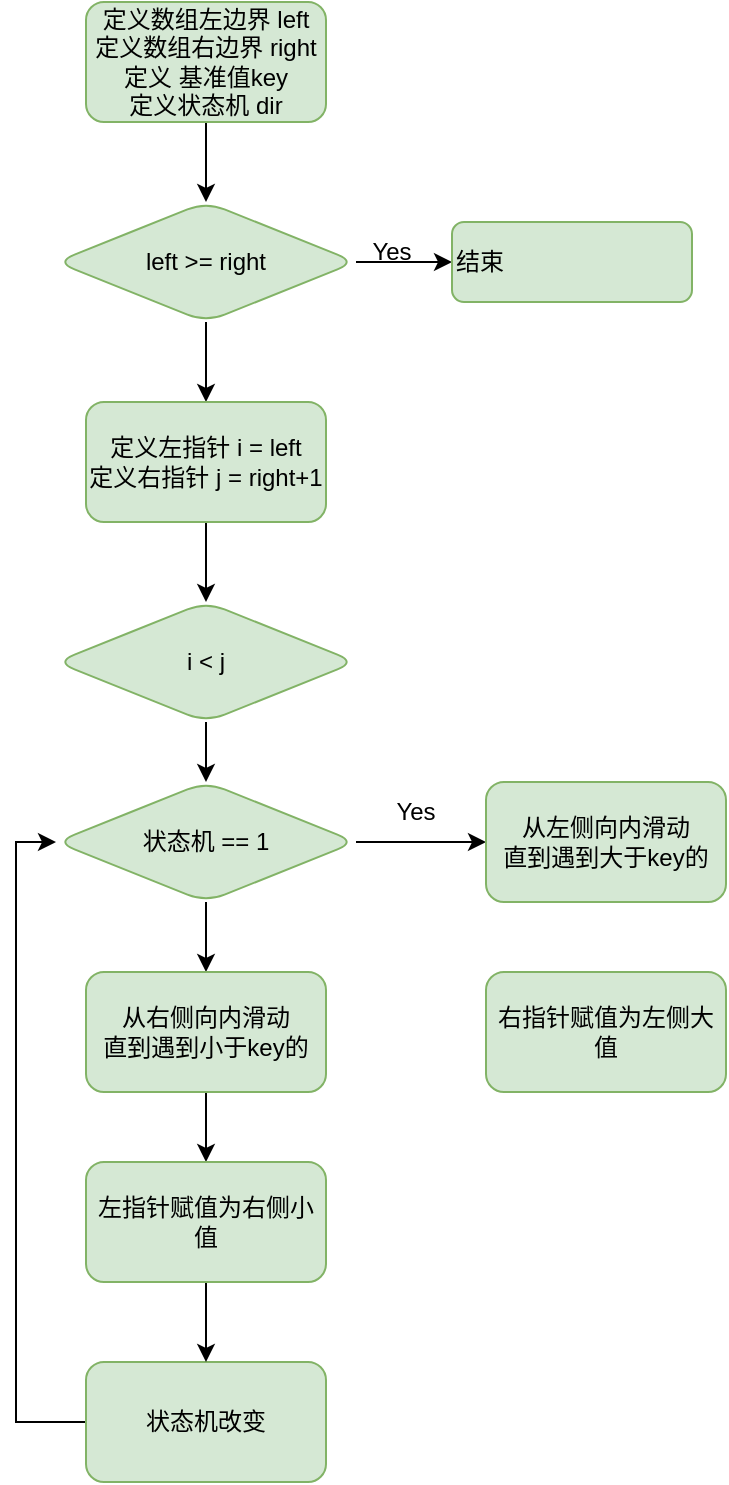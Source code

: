 <mxfile version="20.4.0" type="github">
  <diagram id="pLzJC6DhAOGXRpxhUOao" name="第 1 页">
    <mxGraphModel dx="539" dy="301" grid="1" gridSize="10" guides="1" tooltips="1" connect="1" arrows="1" fold="1" page="1" pageScale="1" pageWidth="827" pageHeight="1169" math="0" shadow="0">
      <root>
        <mxCell id="0" />
        <mxCell id="1" parent="0" />
        <mxCell id="Av3I7rMV_rS7ACH5wpMN-6" value="" style="edgeStyle=orthogonalEdgeStyle;rounded=0;orthogonalLoop=1;jettySize=auto;html=1;" edge="1" parent="1" source="Av3I7rMV_rS7ACH5wpMN-1" target="Av3I7rMV_rS7ACH5wpMN-3">
          <mxGeometry relative="1" as="geometry" />
        </mxCell>
        <mxCell id="Av3I7rMV_rS7ACH5wpMN-1" value="定义数组左边界 left&lt;br&gt;定义数组右边界&amp;nbsp;right&lt;br&gt;定义 基准值key&lt;br&gt;定义状态机 dir" style="rounded=1;whiteSpace=wrap;html=1;align=center;fillColor=#d5e8d4;strokeColor=#82b366;" vertex="1" parent="1">
          <mxGeometry x="70" y="70" width="120" height="60" as="geometry" />
        </mxCell>
        <mxCell id="Av3I7rMV_rS7ACH5wpMN-7" value="" style="edgeStyle=orthogonalEdgeStyle;rounded=0;orthogonalLoop=1;jettySize=auto;html=1;" edge="1" parent="1" source="Av3I7rMV_rS7ACH5wpMN-3" target="Av3I7rMV_rS7ACH5wpMN-5">
          <mxGeometry relative="1" as="geometry" />
        </mxCell>
        <mxCell id="Av3I7rMV_rS7ACH5wpMN-8" value="" style="edgeStyle=orthogonalEdgeStyle;rounded=0;orthogonalLoop=1;jettySize=auto;html=1;" edge="1" parent="1" source="Av3I7rMV_rS7ACH5wpMN-3" target="Av3I7rMV_rS7ACH5wpMN-4">
          <mxGeometry relative="1" as="geometry" />
        </mxCell>
        <mxCell id="Av3I7rMV_rS7ACH5wpMN-3" value="left &amp;gt;= right" style="rhombus;whiteSpace=wrap;html=1;align=center;fillColor=#d5e8d4;strokeColor=#82b366;rounded=1;" vertex="1" parent="1">
          <mxGeometry x="55" y="170" width="150" height="60" as="geometry" />
        </mxCell>
        <mxCell id="Av3I7rMV_rS7ACH5wpMN-12" value="" style="edgeStyle=orthogonalEdgeStyle;rounded=0;orthogonalLoop=1;jettySize=auto;html=1;" edge="1" parent="1" source="Av3I7rMV_rS7ACH5wpMN-4" target="Av3I7rMV_rS7ACH5wpMN-11">
          <mxGeometry relative="1" as="geometry" />
        </mxCell>
        <mxCell id="Av3I7rMV_rS7ACH5wpMN-4" value="定义左指针 i = left&lt;br&gt;定义右指针 j = right+1" style="rounded=1;whiteSpace=wrap;html=1;align=center;fillColor=#d5e8d4;strokeColor=#82b366;" vertex="1" parent="1">
          <mxGeometry x="70" y="270" width="120" height="60" as="geometry" />
        </mxCell>
        <mxCell id="Av3I7rMV_rS7ACH5wpMN-5" value="结束" style="rounded=1;whiteSpace=wrap;html=1;align=left;fillColor=#d5e8d4;strokeColor=#82b366;" vertex="1" parent="1">
          <mxGeometry x="253" y="180" width="120" height="40" as="geometry" />
        </mxCell>
        <mxCell id="Av3I7rMV_rS7ACH5wpMN-9" value="Yes" style="text;html=1;strokeColor=none;fillColor=none;align=center;verticalAlign=middle;whiteSpace=wrap;rounded=0;" vertex="1" parent="1">
          <mxGeometry x="193" y="180" width="60" height="30" as="geometry" />
        </mxCell>
        <mxCell id="Av3I7rMV_rS7ACH5wpMN-17" value="" style="edgeStyle=orthogonalEdgeStyle;rounded=0;orthogonalLoop=1;jettySize=auto;html=1;" edge="1" parent="1" source="Av3I7rMV_rS7ACH5wpMN-11" target="Av3I7rMV_rS7ACH5wpMN-13">
          <mxGeometry relative="1" as="geometry" />
        </mxCell>
        <mxCell id="Av3I7rMV_rS7ACH5wpMN-11" value="i &amp;lt; j" style="rhombus;whiteSpace=wrap;html=1;align=center;fillColor=#d5e8d4;strokeColor=#82b366;rounded=1;" vertex="1" parent="1">
          <mxGeometry x="55" y="370" width="150" height="60" as="geometry" />
        </mxCell>
        <mxCell id="Av3I7rMV_rS7ACH5wpMN-18" value="" style="edgeStyle=orthogonalEdgeStyle;rounded=0;orthogonalLoop=1;jettySize=auto;html=1;" edge="1" parent="1" source="Av3I7rMV_rS7ACH5wpMN-13" target="Av3I7rMV_rS7ACH5wpMN-15">
          <mxGeometry relative="1" as="geometry" />
        </mxCell>
        <mxCell id="Av3I7rMV_rS7ACH5wpMN-25" value="" style="edgeStyle=orthogonalEdgeStyle;rounded=0;orthogonalLoop=1;jettySize=auto;html=1;" edge="1" parent="1" source="Av3I7rMV_rS7ACH5wpMN-13" target="Av3I7rMV_rS7ACH5wpMN-20">
          <mxGeometry relative="1" as="geometry" />
        </mxCell>
        <mxCell id="Av3I7rMV_rS7ACH5wpMN-13" value="状态机 == 1" style="rhombus;whiteSpace=wrap;html=1;align=center;fillColor=#d5e8d4;strokeColor=#82b366;rounded=1;" vertex="1" parent="1">
          <mxGeometry x="55" y="460" width="150" height="60" as="geometry" />
        </mxCell>
        <mxCell id="Av3I7rMV_rS7ACH5wpMN-22" value="" style="edgeStyle=orthogonalEdgeStyle;rounded=0;orthogonalLoop=1;jettySize=auto;html=1;" edge="1" parent="1" source="Av3I7rMV_rS7ACH5wpMN-15" target="Av3I7rMV_rS7ACH5wpMN-21">
          <mxGeometry relative="1" as="geometry" />
        </mxCell>
        <mxCell id="Av3I7rMV_rS7ACH5wpMN-15" value="从右侧向内滑动&lt;br&gt;直到遇到小于key的" style="rounded=1;whiteSpace=wrap;html=1;align=center;fillColor=#d5e8d4;strokeColor=#82b366;" vertex="1" parent="1">
          <mxGeometry x="70" y="555" width="120" height="60" as="geometry" />
        </mxCell>
        <mxCell id="Av3I7rMV_rS7ACH5wpMN-24" style="edgeStyle=orthogonalEdgeStyle;rounded=0;orthogonalLoop=1;jettySize=auto;html=1;exitX=0;exitY=0.5;exitDx=0;exitDy=0;entryX=0;entryY=0.5;entryDx=0;entryDy=0;" edge="1" parent="1" source="Av3I7rMV_rS7ACH5wpMN-16" target="Av3I7rMV_rS7ACH5wpMN-13">
          <mxGeometry relative="1" as="geometry" />
        </mxCell>
        <mxCell id="Av3I7rMV_rS7ACH5wpMN-16" value="状态机改变" style="rounded=1;whiteSpace=wrap;html=1;align=center;fillColor=#d5e8d4;strokeColor=#82b366;" vertex="1" parent="1">
          <mxGeometry x="70" y="750" width="120" height="60" as="geometry" />
        </mxCell>
        <mxCell id="Av3I7rMV_rS7ACH5wpMN-20" value="从左侧向内滑动&lt;br&gt;直到遇到大于key的" style="rounded=1;whiteSpace=wrap;html=1;align=center;fillColor=#d5e8d4;strokeColor=#82b366;" vertex="1" parent="1">
          <mxGeometry x="270" y="460" width="120" height="60" as="geometry" />
        </mxCell>
        <mxCell id="Av3I7rMV_rS7ACH5wpMN-23" value="" style="edgeStyle=orthogonalEdgeStyle;rounded=0;orthogonalLoop=1;jettySize=auto;html=1;" edge="1" parent="1" source="Av3I7rMV_rS7ACH5wpMN-21" target="Av3I7rMV_rS7ACH5wpMN-16">
          <mxGeometry relative="1" as="geometry" />
        </mxCell>
        <mxCell id="Av3I7rMV_rS7ACH5wpMN-21" value="左指针赋值为右侧小值" style="rounded=1;whiteSpace=wrap;html=1;align=center;fillColor=#d5e8d4;strokeColor=#82b366;" vertex="1" parent="1">
          <mxGeometry x="70" y="650" width="120" height="60" as="geometry" />
        </mxCell>
        <mxCell id="Av3I7rMV_rS7ACH5wpMN-26" value="Yes" style="text;html=1;strokeColor=none;fillColor=none;align=center;verticalAlign=middle;whiteSpace=wrap;rounded=0;" vertex="1" parent="1">
          <mxGeometry x="205" y="460" width="60" height="30" as="geometry" />
        </mxCell>
        <mxCell id="Av3I7rMV_rS7ACH5wpMN-27" value="右指针赋值为左侧大值" style="rounded=1;whiteSpace=wrap;html=1;align=center;fillColor=#d5e8d4;strokeColor=#82b366;" vertex="1" parent="1">
          <mxGeometry x="270" y="555" width="120" height="60" as="geometry" />
        </mxCell>
      </root>
    </mxGraphModel>
  </diagram>
</mxfile>
